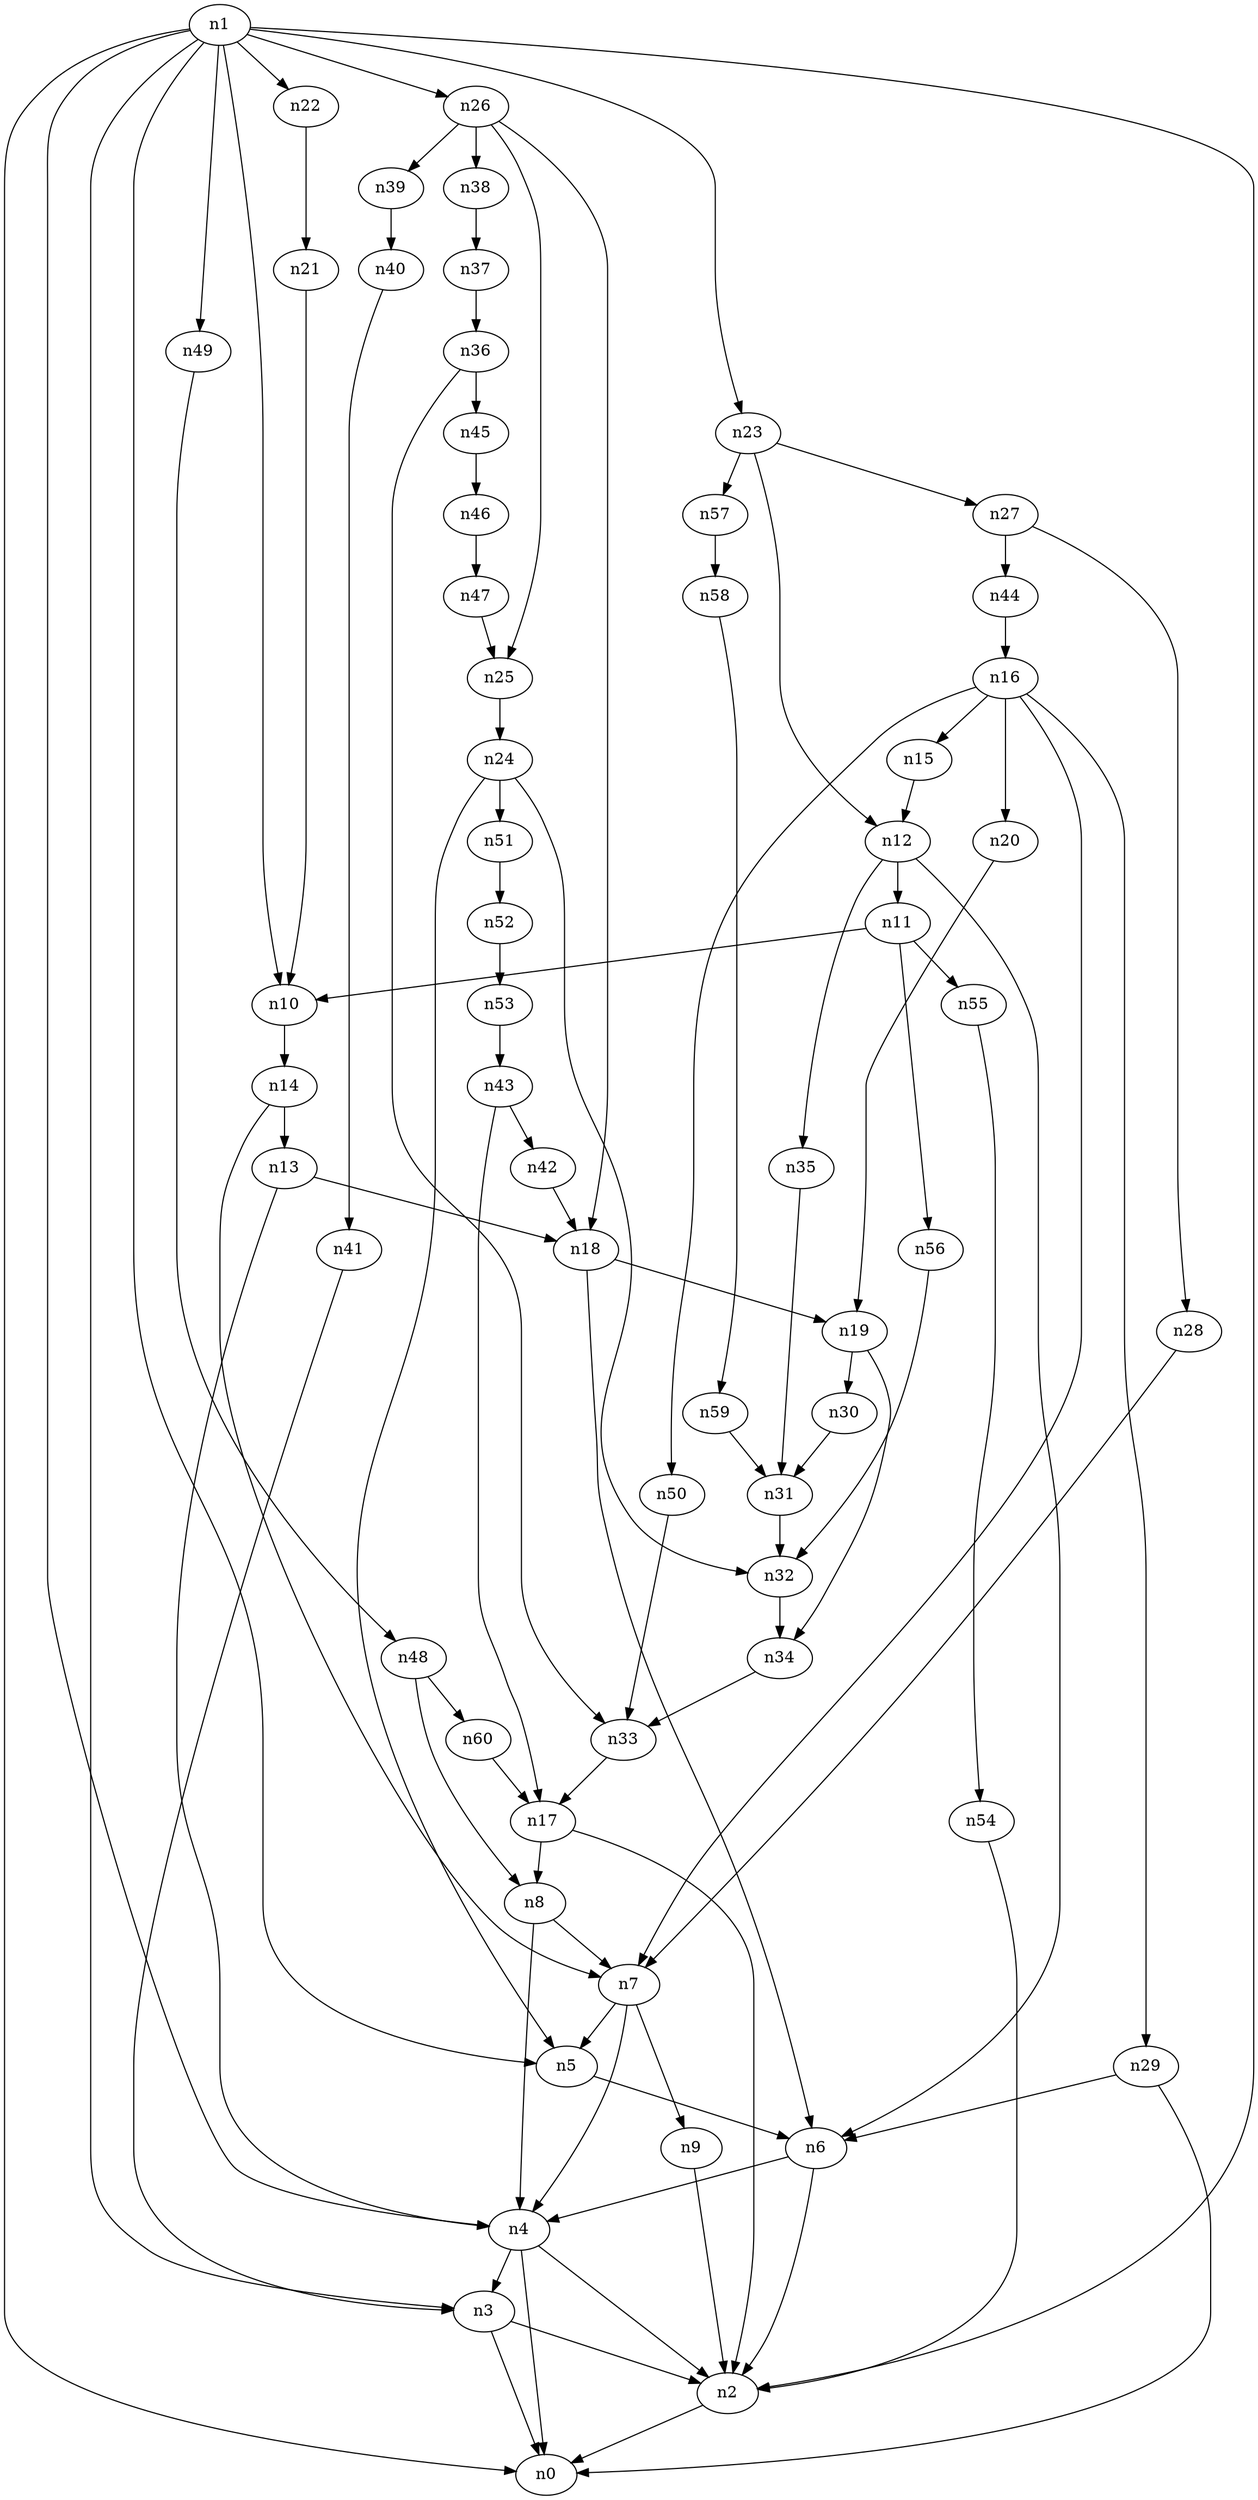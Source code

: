 digraph G {
	n1 -> n0	 [_graphml_id=e0];
	n1 -> n2	 [_graphml_id=e1];
	n1 -> n3	 [_graphml_id=e6];
	n1 -> n4	 [_graphml_id=e9];
	n1 -> n5	 [_graphml_id=e10];
	n1 -> n10	 [_graphml_id=e18];
	n1 -> n22	 [_graphml_id=e37];
	n1 -> n23	 [_graphml_id=e38];
	n1 -> n26	 [_graphml_id=e50];
	n1 -> n49	 [_graphml_id=e81];
	n2 -> n0	 [_graphml_id=e5];
	n3 -> n0	 [_graphml_id=e8];
	n3 -> n2	 [_graphml_id=e2];
	n4 -> n0	 [_graphml_id=e4];
	n4 -> n2	 [_graphml_id=e7];
	n4 -> n3	 [_graphml_id=e3];
	n5 -> n6	 [_graphml_id=e11];
	n6 -> n2	 [_graphml_id=e74];
	n6 -> n4	 [_graphml_id=e12];
	n7 -> n4	 [_graphml_id=e30];
	n7 -> n5	 [_graphml_id=e13];
	n7 -> n9	 [_graphml_id=e17];
	n8 -> n4	 [_graphml_id=e15];
	n8 -> n7	 [_graphml_id=e14];
	n9 -> n2	 [_graphml_id=e16];
	n10 -> n14	 [_graphml_id=e24];
	n11 -> n10	 [_graphml_id=e19];
	n11 -> n55	 [_graphml_id=e91];
	n11 -> n56	 [_graphml_id=e92];
	n12 -> n6	 [_graphml_id=e21];
	n12 -> n11	 [_graphml_id=e20];
	n12 -> n35	 [_graphml_id=e58];
	n13 -> n4	 [_graphml_id=e22];
	n13 -> n18	 [_graphml_id=e31];
	n14 -> n7	 [_graphml_id=e40];
	n14 -> n13	 [_graphml_id=e23];
	n15 -> n12	 [_graphml_id=e25];
	n16 -> n7	 [_graphml_id=e27];
	n16 -> n15	 [_graphml_id=e26];
	n16 -> n20	 [_graphml_id=e34];
	n16 -> n29	 [_graphml_id=e48];
	n16 -> n50	 [_graphml_id=e83];
	n17 -> n2	 [_graphml_id=e29];
	n17 -> n8	 [_graphml_id=e28];
	n18 -> n6	 [_graphml_id=e94];
	n18 -> n19	 [_graphml_id=e32];
	n19 -> n30	 [_graphml_id=e51];
	n19 -> n34	 [_graphml_id=e60];
	n20 -> n19	 [_graphml_id=e33];
	n21 -> n10	 [_graphml_id=e35];
	n22 -> n21	 [_graphml_id=e36];
	n23 -> n12	 [_graphml_id=e39];
	n23 -> n27	 [_graphml_id=e45];
	n23 -> n57	 [_graphml_id=e95];
	n24 -> n5	 [_graphml_id=e41];
	n24 -> n32	 [_graphml_id=e54];
	n24 -> n51	 [_graphml_id=e85];
	n25 -> n24	 [_graphml_id=e42];
	n26 -> n18	 [_graphml_id=e44];
	n26 -> n25	 [_graphml_id=e43];
	n26 -> n38	 [_graphml_id=e64];
	n26 -> n39	 [_graphml_id=e65];
	n27 -> n28	 [_graphml_id=e46];
	n27 -> n44	 [_graphml_id=e72];
	n28 -> n7	 [_graphml_id=e47];
	n29 -> n0	 [_graphml_id=e84];
	n29 -> n6	 [_graphml_id=e49];
	n30 -> n31	 [_graphml_id=e52];
	n31 -> n32	 [_graphml_id=e53];
	n32 -> n34	 [_graphml_id=e57];
	n33 -> n17	 [_graphml_id=e55];
	n34 -> n33	 [_graphml_id=e56];
	n35 -> n31	 [_graphml_id=e59];
	n36 -> n33	 [_graphml_id=e61];
	n36 -> n45	 [_graphml_id=e75];
	n37 -> n36	 [_graphml_id=e62];
	n38 -> n37	 [_graphml_id=e63];
	n39 -> n40	 [_graphml_id=e66];
	n40 -> n41	 [_graphml_id=e67];
	n41 -> n3	 [_graphml_id=e68];
	n42 -> n18	 [_graphml_id=e69];
	n43 -> n17	 [_graphml_id=e71];
	n43 -> n42	 [_graphml_id=e70];
	n44 -> n16	 [_graphml_id=e73];
	n45 -> n46	 [_graphml_id=e76];
	n46 -> n47	 [_graphml_id=e77];
	n47 -> n25	 [_graphml_id=e78];
	n48 -> n8	 [_graphml_id=e79];
	n48 -> n60	 [_graphml_id=e99];
	n49 -> n48	 [_graphml_id=e80];
	n50 -> n33	 [_graphml_id=e82];
	n51 -> n52	 [_graphml_id=e86];
	n52 -> n53	 [_graphml_id=e87];
	n53 -> n43	 [_graphml_id=e88];
	n54 -> n2	 [_graphml_id=e89];
	n55 -> n54	 [_graphml_id=e90];
	n56 -> n32	 [_graphml_id=e93];
	n57 -> n58	 [_graphml_id=e96];
	n58 -> n59	 [_graphml_id=e97];
	n59 -> n31	 [_graphml_id=e98];
	n60 -> n17	 [_graphml_id=e100];
}
